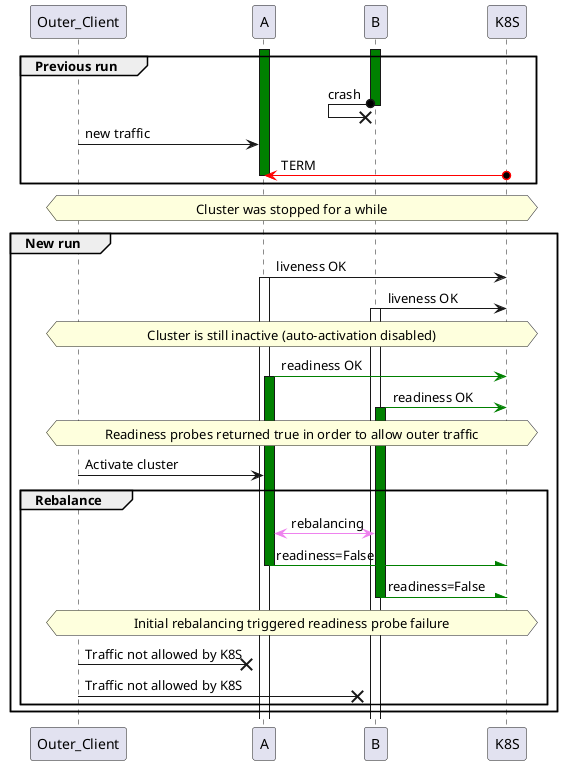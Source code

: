 @startuml

participant Outer_Client as OC
participant A
participant B
participant K8S as K

group Previous run

  activate A #green
  activate B #green

  B x<-o B : crash
  deactivate B

  OC -> A : new traffic

  K o-[#red]> A : TERM
  deactivate A

end

hnote across: Cluster was stopped for a while

group New run
  A -> K : liveness OK
  activate A

  B -> K : liveness OK
  activate B

  hnote across: Cluster is still inactive (auto-activation disabled)

  A -[#green]> K : readiness OK
  activate A #green

  B -[#green]> K : readiness OK
  activate B #green

  hnote across: Readiness probes returned true in order to allow outer traffic

  OC -> A : Activate cluster

  group Rebalance

  A <-[#violet]> B: rebalancing

  A -[#green]\ K : readiness=False
  deactivate A #green

  B -[#green]\ K : readiness=False
  deactivate B #green

  hnote across: Initial rebalancing triggered readiness probe failure

  OC -X A : Traffic not allowed by K8S
  OC -X B : Traffic not allowed by K8S

  end

end

@enduml